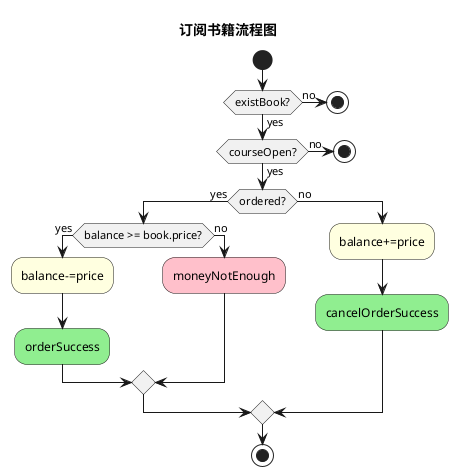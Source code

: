 @startuml
title 订阅书籍流程图

start
if (existBook?) then (yes)
    if (courseOpen?) then (yes)
        if (ordered?) then (yes)
            if (balance >= book.price?) then (yes)
                #lightYellow:balance-=price;
                #lightGreen:orderSuccess;
            else (no)
                #pink:moneyNotEnough;
            endif
        else (no)
            #lightYellow:balance+=price;
            #lightGreen:cancelOrderSuccess;
        endif
        stop
    else (no)
        stop
    endif
else (no)
    stop
endif
@enduml

@startuml
title 订阅书籍流程图

start
if (存在书本) then (yes)
    if (已开课) then (yes)
        if (已经订阅书籍) then (yes)
            if (余额充足) then (yes)
                #lightYellow:扣除余额;
                #lightGreen:订阅成功;
            else (no)
                #pink:返回余额不足信息;
            endif
        else (no)
            #lightYellow:退回余额;
            #lightGreen:取消订阅成功;
        endif
        stop
    else (no)
        stop
    endif
else (no)
    stop
endif
@enduml

@startuml
title 订阅书籍化简后流程图
(*) --> "0"
if "1" then
-->[yes] if "2" then
         --> [yes] if "3" then
                   --> [yes] if "4" then
                             --> [yes] "5"
                             --> "7"
                             else
                             --> [no] "6"
                             --> "7"
                             endif
                   else
                   --> [no] "7"
                   endif
         else
         --> [no] "7"
         endif
else
-->[no] "7"
endif
--> (*)
@enduml